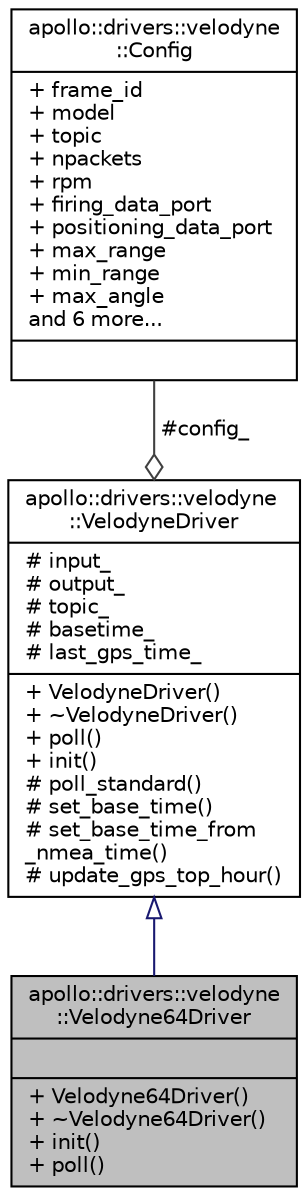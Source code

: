 digraph "apollo::drivers::velodyne::Velodyne64Driver"
{
  edge [fontname="Helvetica",fontsize="10",labelfontname="Helvetica",labelfontsize="10"];
  node [fontname="Helvetica",fontsize="10",shape=record];
  Node1 [label="{apollo::drivers::velodyne\l::Velodyne64Driver\n||+ Velodyne64Driver()\l+ ~Velodyne64Driver()\l+ init()\l+ poll()\l}",height=0.2,width=0.4,color="black", fillcolor="grey75", style="filled" fontcolor="black"];
  Node2 -> Node1 [dir="back",color="midnightblue",fontsize="10",style="solid",arrowtail="onormal",fontname="Helvetica"];
  Node2 [label="{apollo::drivers::velodyne\l::VelodyneDriver\n|# input_\l# output_\l# topic_\l# basetime_\l# last_gps_time_\l|+ VelodyneDriver()\l+ ~VelodyneDriver()\l+ poll()\l+ init()\l# poll_standard()\l# set_base_time()\l# set_base_time_from\l_nmea_time()\l# update_gps_top_hour()\l}",height=0.2,width=0.4,color="black", fillcolor="white", style="filled",URL="$classapollo_1_1drivers_1_1velodyne_1_1VelodyneDriver.html"];
  Node3 -> Node2 [color="grey25",fontsize="10",style="solid",label=" #config_" ,arrowhead="odiamond",fontname="Helvetica"];
  Node3 [label="{apollo::drivers::velodyne\l::Config\n|+ frame_id\l+ model\l+ topic\l+ npackets\l+ rpm\l+ firing_data_port\l+ positioning_data_port\l+ max_range\l+ min_range\l+ max_angle\land 6 more...\l|}",height=0.2,width=0.4,color="black", fillcolor="white", style="filled",URL="$structapollo_1_1drivers_1_1velodyne_1_1Config.html"];
}
